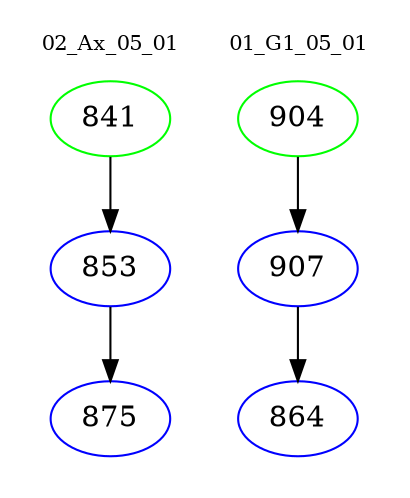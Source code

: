 digraph{
subgraph cluster_0 {
color = white
label = "02_Ax_05_01";
fontsize=10;
T0_841 [label="841", color="green"]
T0_841 -> T0_853 [color="black"]
T0_853 [label="853", color="blue"]
T0_853 -> T0_875 [color="black"]
T0_875 [label="875", color="blue"]
}
subgraph cluster_1 {
color = white
label = "01_G1_05_01";
fontsize=10;
T1_904 [label="904", color="green"]
T1_904 -> T1_907 [color="black"]
T1_907 [label="907", color="blue"]
T1_907 -> T1_864 [color="black"]
T1_864 [label="864", color="blue"]
}
}

